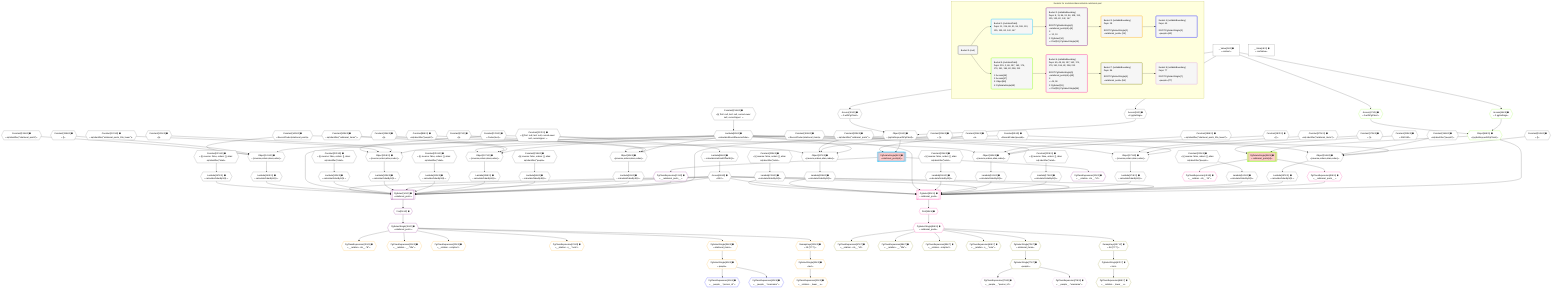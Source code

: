 %%{init: {'themeVariables': { 'fontSize': '12px'}}}%%
graph TD
    classDef path fill:#eee,stroke:#000,color:#000
    classDef plan fill:#fff,stroke-width:1px,color:#000
    classDef itemplan fill:#fff,stroke-width:2px,color:#000
    classDef unbatchedplan fill:#dff,stroke-width:1px,color:#000
    classDef sideeffectplan fill:#fcc,stroke-width:2px,color:#000
    classDef bucket fill:#f6f6f6,color:#000,stroke-width:2px,text-align:left


    %% plan dependencies
    Object90{{"Object[90∈0] ➊<br />ᐸ{reverse,orders,alias,codec}ᐳ"}}:::plan
    Lambda82{{"Lambda[82∈0] ➊<br />ᐸcalculateShouldReverseOrderᐳ"}}:::plan
    Constant87{{"Constant[87∈0] ➊<br />ᐸ[]ᐳ"}}:::plan
    Constant88{{"Constant[88∈0] ➊<br />ᐸsql.identifier(”people”)ᐳ"}}:::plan
    Constant89{{"Constant[89∈0] ➊<br />ᐸRecordCodec(people)ᐳ"}}:::plan
    Lambda82 & Constant87 & Constant88 & Constant89 --> Object90
    Object107{{"Object[107∈0] ➊<br />ᐸ{reverse,orders,alias,codec}ᐳ"}}:::plan
    Constant104{{"Constant[104∈0] ➊<br />ᐸ[]ᐳ"}}:::plan
    Constant105{{"Constant[105∈0] ➊<br />ᐸsql.identifier(”relational_items”)ᐳ"}}:::plan
    Constant106{{"Constant[106∈0] ➊<br />ᐸRecordCodec(relational_items)ᐳ"}}:::plan
    Lambda82 & Constant104 & Constant105 & Constant106 --> Object107
    Object124{{"Object[124∈0] ➊<br />ᐸ{reverse,orders,alias,codec}ᐳ"}}:::plan
    Constant121{{"Constant[121∈0] ➊<br />ᐸ[]ᐳ"}}:::plan
    Constant122{{"Constant[122∈0] ➊<br />ᐸsql.identifier(”relational_posts_title_lower”)ᐳ"}}:::plan
    Constant123{{"Constant[123∈0] ➊<br />ᐸCodec(text)ᐳ"}}:::plan
    Lambda82 & Constant121 & Constant122 & Constant123 --> Object124
    Object141{{"Object[141∈0] ➊<br />ᐸ{reverse,orders,alias,codec}ᐳ"}}:::plan
    Constant138{{"Constant[138∈0] ➊<br />ᐸ[]ᐳ"}}:::plan
    Constant139{{"Constant[139∈0] ➊<br />ᐸsql.identifier(”relational_posts”)ᐳ"}}:::plan
    Constant140{{"Constant[140∈0] ➊<br />ᐸRecordCodec(relational_posts)ᐳ"}}:::plan
    Lambda82 & Constant138 & Constant139 & Constant140 --> Object141
    Object156{{"Object[156∈0] ➊<br />ᐸ{reverse,orders,alias,codec}ᐳ"}}:::plan
    Constant153{{"Constant[153∈0] ➊<br />ᐸ[]ᐳ"}}:::plan
    Constant154{{"Constant[154∈0] ➊<br />ᐸsql.identifier(”people”)ᐳ"}}:::plan
    Lambda82 & Constant153 & Constant154 & Constant89 --> Object156
    Object173{{"Object[173∈0] ➊<br />ᐸ{reverse,orders,alias,codec}ᐳ"}}:::plan
    Constant170{{"Constant[170∈0] ➊<br />ᐸ[]ᐳ"}}:::plan
    Constant171{{"Constant[171∈0] ➊<br />ᐸsql.identifier(”relational_items”)ᐳ"}}:::plan
    Lambda82 & Constant170 & Constant171 & Constant106 --> Object173
    Object190{{"Object[190∈0] ➊<br />ᐸ{reverse,orders,alias,codec}ᐳ"}}:::plan
    Constant187{{"Constant[187∈0] ➊<br />ᐸ[]ᐳ"}}:::plan
    Constant188{{"Constant[188∈0] ➊<br />ᐸsql.identifier(”relational_posts_title_lower”)ᐳ"}}:::plan
    Lambda82 & Constant187 & Constant188 & Constant123 --> Object190
    Object207{{"Object[207∈0] ➊<br />ᐸ{reverse,orders,alias,codec}ᐳ"}}:::plan
    Constant204{{"Constant[204∈0] ➊<br />ᐸ[]ᐳ"}}:::plan
    Constant205{{"Constant[205∈0] ➊<br />ᐸsql.identifier(”relational_posts”)ᐳ"}}:::plan
    Lambda82 & Constant204 & Constant205 & Constant140 --> Object207
    Object11{{"Object[11∈0] ➊<br />ᐸ{pgSettings,withPgClient}ᐳ"}}:::plan
    Access9{{"Access[9∈0] ➊<br />ᐸ2.pgSettingsᐳ"}}:::plan
    Access10{{"Access[10∈0] ➊<br />ᐸ2.withPgClientᐳ"}}:::plan
    Access9 & Access10 --> Object11
    __Value2["__Value[2∈0] ➊<br />ᐸcontextᐳ"]:::plan
    __Value2 --> Access9
    __Value2 --> Access10
    Constant216{{"Constant[216∈0] ➊<br />ᐸ§{ first: null, last: null, cursorLower: null, cursorUpper: ᐳ"}}:::plan
    Constant216 --> Lambda82
    Lambda85{{"Lambda[85∈0] ➊<br />ᐸcalculateLimitAndOffsetSQLᐳ"}}:::plan
    Constant217{{"Constant[217∈0] ➊<br />ᐸ§{ first: null, last: null, cursorLower: null, cursorUpper: ᐳ"}}:::plan
    Constant217 --> Lambda85
    Access86{{"Access[86∈0] ➊<br />ᐸ85.0ᐳ"}}:::plan
    Lambda85 --> Access86
    Lambda91{{"Lambda[91∈0] ➊<br />ᐸcalculateOrderBySQLᐳ"}}:::plan
    Object90 --> Lambda91
    Lambda96{{"Lambda[96∈0] ➊<br />ᐸcalculateOrderBySQLᐳ"}}:::plan
    Constant218{{"Constant[218∈0] ➊<br />ᐸ§{ reverse: false, orders: [], alias: sql.identifier(”peopleᐳ"}}:::plan
    Constant218 --> Lambda96
    Lambda108{{"Lambda[108∈0] ➊<br />ᐸcalculateOrderBySQLᐳ"}}:::plan
    Object107 --> Lambda108
    Lambda113{{"Lambda[113∈0] ➊<br />ᐸcalculateOrderBySQLᐳ"}}:::plan
    Constant219{{"Constant[219∈0] ➊<br />ᐸ§{ reverse: false, orders: [], alias: sql.identifier(”relatiᐳ"}}:::plan
    Constant219 --> Lambda113
    Lambda125{{"Lambda[125∈0] ➊<br />ᐸcalculateOrderBySQLᐳ"}}:::plan
    Object124 --> Lambda125
    Lambda130{{"Lambda[130∈0] ➊<br />ᐸcalculateOrderBySQLᐳ"}}:::plan
    Constant220{{"Constant[220∈0] ➊<br />ᐸ§{ reverse: false, orders: [], alias: sql.identifier(”relatiᐳ"}}:::plan
    Constant220 --> Lambda130
    Lambda142{{"Lambda[142∈0] ➊<br />ᐸcalculateOrderBySQLᐳ"}}:::plan
    Object141 --> Lambda142
    Lambda147{{"Lambda[147∈0] ➊<br />ᐸcalculateOrderBySQLᐳ"}}:::plan
    Constant221{{"Constant[221∈0] ➊<br />ᐸ§{ reverse: false, orders: [], alias: sql.identifier(”relatiᐳ"}}:::plan
    Constant221 --> Lambda147
    Lambda157{{"Lambda[157∈0] ➊<br />ᐸcalculateOrderBySQLᐳ"}}:::plan
    Object156 --> Lambda157
    Lambda162{{"Lambda[162∈0] ➊<br />ᐸcalculateOrderBySQLᐳ"}}:::plan
    Constant222{{"Constant[222∈0] ➊<br />ᐸ§{ reverse: false, orders: [], alias: sql.identifier(”peopleᐳ"}}:::plan
    Constant222 --> Lambda162
    Lambda174{{"Lambda[174∈0] ➊<br />ᐸcalculateOrderBySQLᐳ"}}:::plan
    Object173 --> Lambda174
    Lambda179{{"Lambda[179∈0] ➊<br />ᐸcalculateOrderBySQLᐳ"}}:::plan
    Constant223{{"Constant[223∈0] ➊<br />ᐸ§{ reverse: false, orders: [], alias: sql.identifier(”relatiᐳ"}}:::plan
    Constant223 --> Lambda179
    Lambda191{{"Lambda[191∈0] ➊<br />ᐸcalculateOrderBySQLᐳ"}}:::plan
    Object190 --> Lambda191
    Lambda196{{"Lambda[196∈0] ➊<br />ᐸcalculateOrderBySQLᐳ"}}:::plan
    Constant224{{"Constant[224∈0] ➊<br />ᐸ§{ reverse: false, orders: [], alias: sql.identifier(”relatiᐳ"}}:::plan
    Constant224 --> Lambda196
    Lambda208{{"Lambda[208∈0] ➊<br />ᐸcalculateOrderBySQLᐳ"}}:::plan
    Object207 --> Lambda208
    Lambda213{{"Lambda[213∈0] ➊<br />ᐸcalculateOrderBySQLᐳ"}}:::plan
    Constant225{{"Constant[225∈0] ➊<br />ᐸ§{ reverse: false, orders: [], alias: sql.identifier(”relatiᐳ"}}:::plan
    Constant225 --> Lambda213
    __Value4["__Value[4∈0] ➊<br />ᐸrootValueᐳ"]:::plan
    Constant214{{"Constant[214∈0] ➊<br />ᐸ4ᐳ"}}:::plan
    Constant215{{"Constant[215∈0] ➊<br />ᐸ3141592ᐳ"}}:::plan
    PgDeleteSingle8[["PgDeleteSingle[8∈1] ➊<br />ᐸrelational_posts(id)ᐳ"]]:::sideeffectplan
    Object11 & Constant214 --> PgDeleteSingle8
    PgSelect14[["PgSelect[14∈2] ➊<br />ᐸrelational_postsᐳ"]]:::plan
    PgClassExpression13{{"PgClassExpression[13∈2] ➊<br />ᐸ__relational_posts__ᐳ"}}:::plan
    Object11 & PgClassExpression13 & Access86 & Lambda91 & Lambda96 & Access86 & Lambda108 & Lambda113 & Access86 & Lambda125 & Lambda130 & Lambda82 & Access86 & Lambda142 & Lambda147 --> PgSelect14
    PgClassExpression12{{"PgClassExpression[12∈2] ➊<br />ᐸ__relation...sts__.”id”ᐳ"}}:::plan
    PgDeleteSingle8 --> PgClassExpression12
    PgDeleteSingle8 --> PgClassExpression13
    First18{{"First[18∈2] ➊"}}:::plan
    PgSelect14 --> First18
    PgSelectSingle19{{"PgSelectSingle[19∈2] ➊<br />ᐸrelational_postsᐳ"}}:::plan
    First18 --> PgSelectSingle19
    PgClassExpression20{{"PgClassExpression[20∈3] ➊<br />ᐸ__relation...sts__.”id”ᐳ"}}:::plan
    PgSelectSingle19 --> PgClassExpression20
    PgClassExpression21{{"PgClassExpression[21∈3] ➊<br />ᐸ__relation...__.”title”ᐳ"}}:::plan
    PgSelectSingle19 --> PgClassExpression21
    PgClassExpression22{{"PgClassExpression[22∈3] ➊<br />ᐸ__relation...scription”ᐳ"}}:::plan
    PgSelectSingle19 --> PgClassExpression22
    PgClassExpression23{{"PgClassExpression[23∈3] ➊<br />ᐸ__relation...s__.”note”ᐳ"}}:::plan
    PgSelectSingle19 --> PgClassExpression23
    PgSelectSingle30{{"PgSelectSingle[30∈3] ➊<br />ᐸtextᐳ"}}:::plan
    RemapKeys131{{"RemapKeys[131∈3] ➊<br />ᐸ19:{”0”:7}ᐳ"}}:::plan
    RemapKeys131 --> PgSelectSingle30
    PgClassExpression31{{"PgClassExpression[31∈3] ➊<br />ᐸ__relation..._lower__.vᐳ"}}:::plan
    PgSelectSingle30 --> PgClassExpression31
    PgSelectSingle35{{"PgSelectSingle[35∈3] ➊<br />ᐸrelational_itemsᐳ"}}:::plan
    PgSelectSingle19 --> PgSelectSingle35
    PgSelectSingle40{{"PgSelectSingle[40∈3] ➊<br />ᐸpeopleᐳ"}}:::plan
    PgSelectSingle35 --> PgSelectSingle40
    PgSelectSingle19 --> RemapKeys131
    PgClassExpression41{{"PgClassExpression[41∈4] ➊<br />ᐸ__people__.”person_id”ᐳ"}}:::plan
    PgSelectSingle40 --> PgClassExpression41
    PgClassExpression42{{"PgClassExpression[42∈4] ➊<br />ᐸ__people__.”username”ᐳ"}}:::plan
    PgSelectSingle40 --> PgClassExpression42
    PgDeleteSingle45[["PgDeleteSingle[45∈5] ➊<br />ᐸrelational_posts(id)ᐳ"]]:::sideeffectplan
    Object48{{"Object[48∈5] ➊<br />ᐸ{pgSettings,withPgClient}ᐳ"}}:::plan
    Object48 & Constant215 --> PgDeleteSingle45
    Access46{{"Access[46∈5] ➊<br />ᐸ2.pgSettingsᐳ"}}:::plan
    Access47{{"Access[47∈5] ➊<br />ᐸ2.withPgClientᐳ"}}:::plan
    Access46 & Access47 --> Object48
    __Value2 --> Access46
    __Value2 --> Access47
    PgSelect51[["PgSelect[51∈6] ➊<br />ᐸrelational_postsᐳ"]]:::plan
    PgClassExpression50{{"PgClassExpression[50∈6] ➊<br />ᐸ__relational_posts__ᐳ"}}:::plan
    Object48 & PgClassExpression50 & Access86 & Lambda157 & Lambda162 & Access86 & Lambda174 & Lambda179 & Access86 & Lambda191 & Lambda196 & Lambda82 & Access86 & Lambda208 & Lambda213 --> PgSelect51
    PgClassExpression49{{"PgClassExpression[49∈6] ➊<br />ᐸ__relation...sts__.”id”ᐳ"}}:::plan
    PgDeleteSingle45 --> PgClassExpression49
    PgDeleteSingle45 --> PgClassExpression50
    First55{{"First[55∈6] ➊"}}:::plan
    PgSelect51 --> First55
    PgSelectSingle56{{"PgSelectSingle[56∈6] ➊<br />ᐸrelational_postsᐳ"}}:::plan
    First55 --> PgSelectSingle56
    PgClassExpression57{{"PgClassExpression[57∈7] ➊<br />ᐸ__relation...sts__.”id”ᐳ"}}:::plan
    PgSelectSingle56 --> PgClassExpression57
    PgClassExpression58{{"PgClassExpression[58∈7] ➊<br />ᐸ__relation...__.”title”ᐳ"}}:::plan
    PgSelectSingle56 --> PgClassExpression58
    PgClassExpression59{{"PgClassExpression[59∈7] ➊<br />ᐸ__relation...scription”ᐳ"}}:::plan
    PgSelectSingle56 --> PgClassExpression59
    PgClassExpression60{{"PgClassExpression[60∈7] ➊<br />ᐸ__relation...s__.”note”ᐳ"}}:::plan
    PgSelectSingle56 --> PgClassExpression60
    PgSelectSingle67{{"PgSelectSingle[67∈7] ➊<br />ᐸtextᐳ"}}:::plan
    RemapKeys197{{"RemapKeys[197∈7] ➊<br />ᐸ56:{”0”:7}ᐳ"}}:::plan
    RemapKeys197 --> PgSelectSingle67
    PgClassExpression68{{"PgClassExpression[68∈7] ➊<br />ᐸ__relation..._lower__.vᐳ"}}:::plan
    PgSelectSingle67 --> PgClassExpression68
    PgSelectSingle72{{"PgSelectSingle[72∈7] ➊<br />ᐸrelational_itemsᐳ"}}:::plan
    PgSelectSingle56 --> PgSelectSingle72
    PgSelectSingle77{{"PgSelectSingle[77∈7] ➊<br />ᐸpeopleᐳ"}}:::plan
    PgSelectSingle72 --> PgSelectSingle77
    PgSelectSingle56 --> RemapKeys197
    PgClassExpression78{{"PgClassExpression[78∈8] ➊<br />ᐸ__people__.”person_id”ᐳ"}}:::plan
    PgSelectSingle77 --> PgClassExpression78
    PgClassExpression79{{"PgClassExpression[79∈8] ➊<br />ᐸ__people__.”username”ᐳ"}}:::plan
    PgSelectSingle77 --> PgClassExpression79

    %% define steps

    subgraph "Buckets for mutations/basics/delete-relational-post"
    Bucket0("Bucket 0 (root)"):::bucket
    classDef bucket0 stroke:#696969
    class Bucket0,__Value2,__Value4,Access9,Access10,Object11,Lambda82,Lambda85,Access86,Constant87,Constant88,Constant89,Object90,Lambda91,Lambda96,Constant104,Constant105,Constant106,Object107,Lambda108,Lambda113,Constant121,Constant122,Constant123,Object124,Lambda125,Lambda130,Constant138,Constant139,Constant140,Object141,Lambda142,Lambda147,Constant153,Constant154,Object156,Lambda157,Lambda162,Constant170,Constant171,Object173,Lambda174,Lambda179,Constant187,Constant188,Object190,Lambda191,Lambda196,Constant204,Constant205,Object207,Lambda208,Lambda213,Constant214,Constant215,Constant216,Constant217,Constant218,Constant219,Constant220,Constant221,Constant222,Constant223,Constant224,Constant225 bucket0
    Bucket1("Bucket 1 (mutationField)<br />Deps: 11, 214, 86, 91, 96, 108, 113, 125, 130, 82, 142, 147"):::bucket
    classDef bucket1 stroke:#00bfff
    class Bucket1,PgDeleteSingle8 bucket1
    Bucket2("Bucket 2 (nullableBoundary)<br />Deps: 8, 11, 86, 91, 96, 108, 113, 125, 130, 82, 142, 147<br /><br />ROOT PgDeleteSingle{1}ᐸrelational_posts(id)ᐳ[8]<br />1: <br />ᐳ: 12, 13<br />2: PgSelect[14]<br />ᐳ: First[18], PgSelectSingle[19]"):::bucket
    classDef bucket2 stroke:#7f007f
    class Bucket2,PgClassExpression12,PgClassExpression13,PgSelect14,First18,PgSelectSingle19 bucket2
    Bucket3("Bucket 3 (nullableBoundary)<br />Deps: 19<br /><br />ROOT PgSelectSingle{2}ᐸrelational_postsᐳ[19]"):::bucket
    classDef bucket3 stroke:#ffa500
    class Bucket3,PgClassExpression20,PgClassExpression21,PgClassExpression22,PgClassExpression23,PgSelectSingle30,PgClassExpression31,PgSelectSingle35,PgSelectSingle40,RemapKeys131 bucket3
    Bucket4("Bucket 4 (nullableBoundary)<br />Deps: 40<br /><br />ROOT PgSelectSingle{3}ᐸpeopleᐳ[40]"):::bucket
    classDef bucket4 stroke:#0000ff
    class Bucket4,PgClassExpression41,PgClassExpression42 bucket4
    Bucket5("Bucket 5 (mutationField)<br />Deps: 215, 2, 86, 157, 162, 174, 179, 191, 196, 82, 208, 213<br /><br />1: Access[46]<br />2: Access[47]<br />3: Object[48]<br />4: PgDeleteSingle[45]"):::bucket
    classDef bucket5 stroke:#7fff00
    class Bucket5,PgDeleteSingle45,Access46,Access47,Object48 bucket5
    Bucket6("Bucket 6 (nullableBoundary)<br />Deps: 45, 48, 86, 157, 162, 174, 179, 191, 196, 82, 208, 213<br /><br />ROOT PgDeleteSingle{5}ᐸrelational_posts(id)ᐳ[45]<br />1: <br />ᐳ: 49, 50<br />2: PgSelect[51]<br />ᐳ: First[55], PgSelectSingle[56]"):::bucket
    classDef bucket6 stroke:#ff1493
    class Bucket6,PgClassExpression49,PgClassExpression50,PgSelect51,First55,PgSelectSingle56 bucket6
    Bucket7("Bucket 7 (nullableBoundary)<br />Deps: 56<br /><br />ROOT PgSelectSingle{6}ᐸrelational_postsᐳ[56]"):::bucket
    classDef bucket7 stroke:#808000
    class Bucket7,PgClassExpression57,PgClassExpression58,PgClassExpression59,PgClassExpression60,PgSelectSingle67,PgClassExpression68,PgSelectSingle72,PgSelectSingle77,RemapKeys197 bucket7
    Bucket8("Bucket 8 (nullableBoundary)<br />Deps: 77<br /><br />ROOT PgSelectSingle{7}ᐸpeopleᐳ[77]"):::bucket
    classDef bucket8 stroke:#dda0dd
    class Bucket8,PgClassExpression78,PgClassExpression79 bucket8
    Bucket0 --> Bucket1 & Bucket5
    Bucket1 --> Bucket2
    Bucket2 --> Bucket3
    Bucket3 --> Bucket4
    Bucket5 --> Bucket6
    Bucket6 --> Bucket7
    Bucket7 --> Bucket8
    end